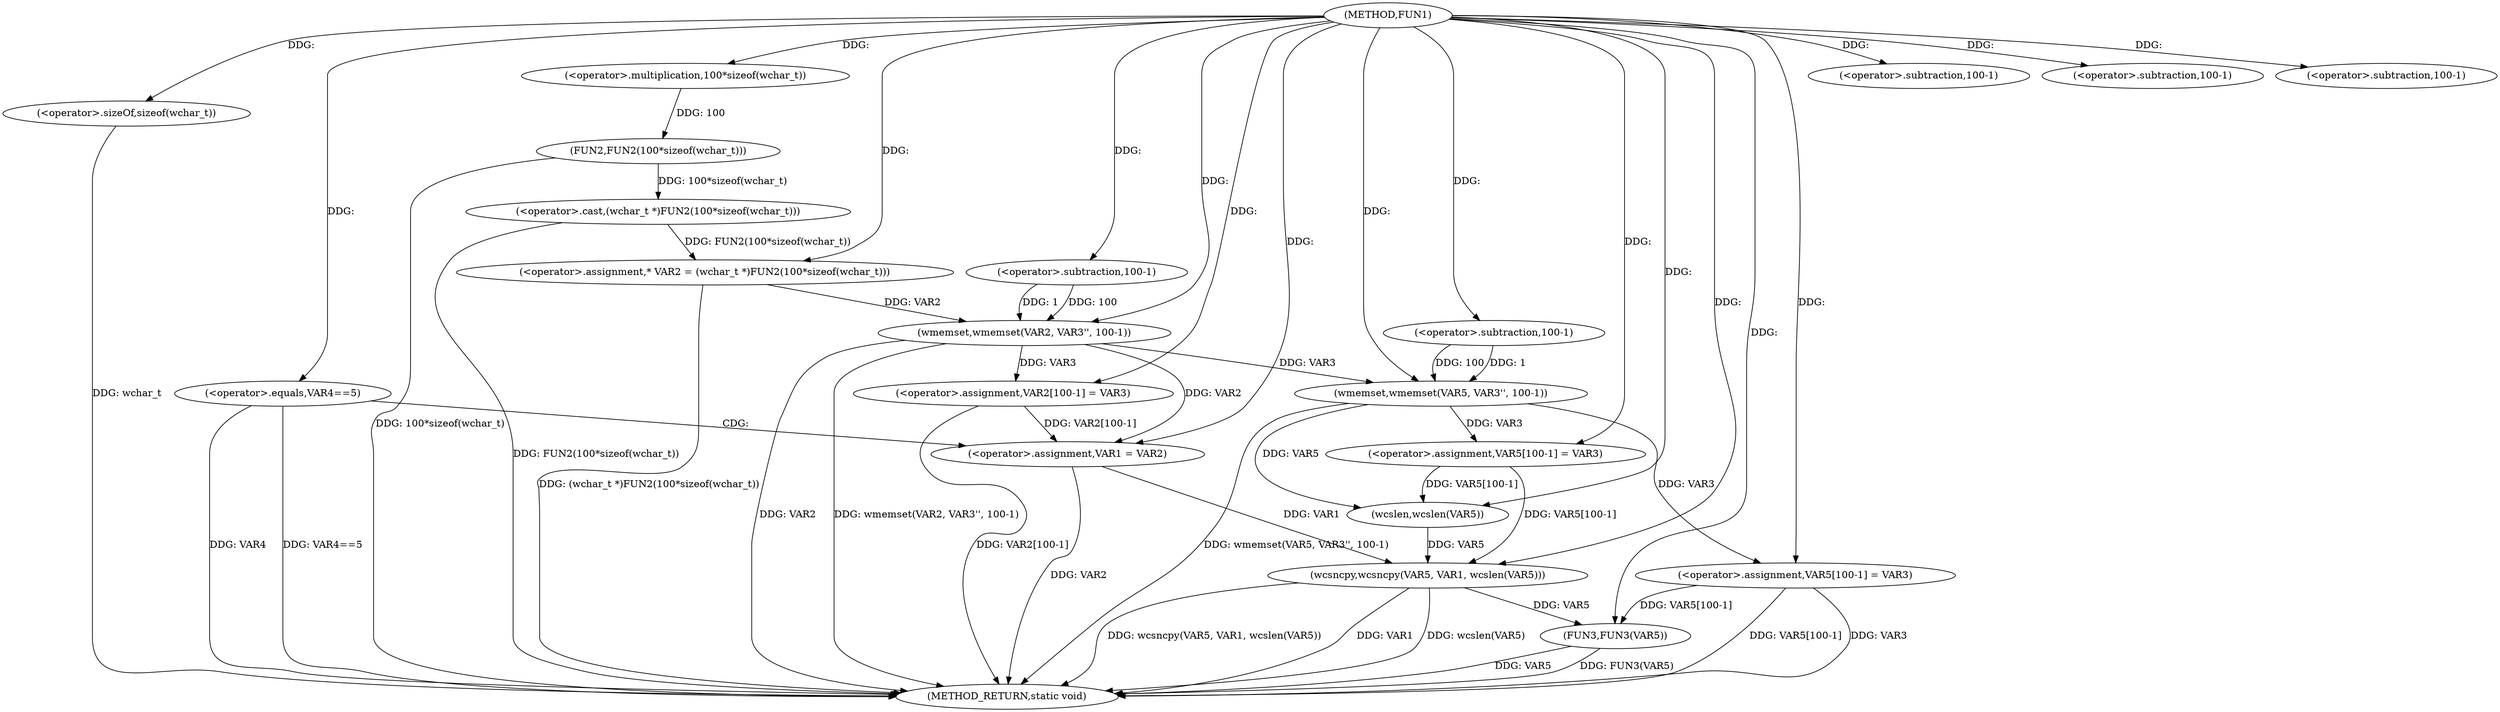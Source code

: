 digraph FUN1 {  
"1000100" [label = "(METHOD,FUN1)" ]
"1000163" [label = "(METHOD_RETURN,static void)" ]
"1000104" [label = "(<operator>.assignment,* VAR2 = (wchar_t *)FUN2(100*sizeof(wchar_t)))" ]
"1000106" [label = "(<operator>.cast,(wchar_t *)FUN2(100*sizeof(wchar_t)))" ]
"1000108" [label = "(FUN2,FUN2(100*sizeof(wchar_t)))" ]
"1000109" [label = "(<operator>.multiplication,100*sizeof(wchar_t))" ]
"1000111" [label = "(<operator>.sizeOf,sizeof(wchar_t))" ]
"1000113" [label = "(wmemset,wmemset(VAR2, VAR3'', 100-1))" ]
"1000116" [label = "(<operator>.subtraction,100-1)" ]
"1000119" [label = "(<operator>.assignment,VAR2[100-1] = VAR3)" ]
"1000122" [label = "(<operator>.subtraction,100-1)" ]
"1000127" [label = "(<operator>.equals,VAR4==5)" ]
"1000131" [label = "(<operator>.assignment,VAR1 = VAR2)" ]
"1000136" [label = "(wmemset,wmemset(VAR5, VAR3'', 100-1))" ]
"1000139" [label = "(<operator>.subtraction,100-1)" ]
"1000142" [label = "(<operator>.assignment,VAR5[100-1] = VAR3)" ]
"1000145" [label = "(<operator>.subtraction,100-1)" ]
"1000149" [label = "(wcsncpy,wcsncpy(VAR5, VAR1, wcslen(VAR5)))" ]
"1000152" [label = "(wcslen,wcslen(VAR5))" ]
"1000154" [label = "(<operator>.assignment,VAR5[100-1] = VAR3)" ]
"1000157" [label = "(<operator>.subtraction,100-1)" ]
"1000161" [label = "(FUN3,FUN3(VAR5))" ]
  "1000106" -> "1000163"  [ label = "DDG: FUN2(100*sizeof(wchar_t))"] 
  "1000149" -> "1000163"  [ label = "DDG: VAR1"] 
  "1000149" -> "1000163"  [ label = "DDG: wcslen(VAR5)"] 
  "1000154" -> "1000163"  [ label = "DDG: VAR5[100-1]"] 
  "1000149" -> "1000163"  [ label = "DDG: wcsncpy(VAR5, VAR1, wcslen(VAR5))"] 
  "1000127" -> "1000163"  [ label = "DDG: VAR4==5"] 
  "1000136" -> "1000163"  [ label = "DDG: wmemset(VAR5, VAR3'', 100-1)"] 
  "1000127" -> "1000163"  [ label = "DDG: VAR4"] 
  "1000161" -> "1000163"  [ label = "DDG: VAR5"] 
  "1000113" -> "1000163"  [ label = "DDG: VAR2"] 
  "1000154" -> "1000163"  [ label = "DDG: VAR3"] 
  "1000131" -> "1000163"  [ label = "DDG: VAR2"] 
  "1000111" -> "1000163"  [ label = "DDG: wchar_t"] 
  "1000113" -> "1000163"  [ label = "DDG: wmemset(VAR2, VAR3'', 100-1)"] 
  "1000119" -> "1000163"  [ label = "DDG: VAR2[100-1]"] 
  "1000161" -> "1000163"  [ label = "DDG: FUN3(VAR5)"] 
  "1000104" -> "1000163"  [ label = "DDG: (wchar_t *)FUN2(100*sizeof(wchar_t))"] 
  "1000108" -> "1000163"  [ label = "DDG: 100*sizeof(wchar_t)"] 
  "1000106" -> "1000104"  [ label = "DDG: FUN2(100*sizeof(wchar_t))"] 
  "1000100" -> "1000104"  [ label = "DDG: "] 
  "1000108" -> "1000106"  [ label = "DDG: 100*sizeof(wchar_t)"] 
  "1000109" -> "1000108"  [ label = "DDG: 100"] 
  "1000100" -> "1000109"  [ label = "DDG: "] 
  "1000100" -> "1000111"  [ label = "DDG: "] 
  "1000104" -> "1000113"  [ label = "DDG: VAR2"] 
  "1000100" -> "1000113"  [ label = "DDG: "] 
  "1000116" -> "1000113"  [ label = "DDG: 100"] 
  "1000116" -> "1000113"  [ label = "DDG: 1"] 
  "1000100" -> "1000116"  [ label = "DDG: "] 
  "1000113" -> "1000119"  [ label = "DDG: VAR3"] 
  "1000100" -> "1000119"  [ label = "DDG: "] 
  "1000100" -> "1000122"  [ label = "DDG: "] 
  "1000100" -> "1000127"  [ label = "DDG: "] 
  "1000113" -> "1000131"  [ label = "DDG: VAR2"] 
  "1000119" -> "1000131"  [ label = "DDG: VAR2[100-1]"] 
  "1000100" -> "1000131"  [ label = "DDG: "] 
  "1000100" -> "1000136"  [ label = "DDG: "] 
  "1000113" -> "1000136"  [ label = "DDG: VAR3"] 
  "1000139" -> "1000136"  [ label = "DDG: 100"] 
  "1000139" -> "1000136"  [ label = "DDG: 1"] 
  "1000100" -> "1000139"  [ label = "DDG: "] 
  "1000136" -> "1000142"  [ label = "DDG: VAR3"] 
  "1000100" -> "1000142"  [ label = "DDG: "] 
  "1000100" -> "1000145"  [ label = "DDG: "] 
  "1000152" -> "1000149"  [ label = "DDG: VAR5"] 
  "1000142" -> "1000149"  [ label = "DDG: VAR5[100-1]"] 
  "1000100" -> "1000149"  [ label = "DDG: "] 
  "1000131" -> "1000149"  [ label = "DDG: VAR1"] 
  "1000142" -> "1000152"  [ label = "DDG: VAR5[100-1]"] 
  "1000136" -> "1000152"  [ label = "DDG: VAR5"] 
  "1000100" -> "1000152"  [ label = "DDG: "] 
  "1000100" -> "1000154"  [ label = "DDG: "] 
  "1000136" -> "1000154"  [ label = "DDG: VAR3"] 
  "1000100" -> "1000157"  [ label = "DDG: "] 
  "1000154" -> "1000161"  [ label = "DDG: VAR5[100-1]"] 
  "1000149" -> "1000161"  [ label = "DDG: VAR5"] 
  "1000100" -> "1000161"  [ label = "DDG: "] 
  "1000127" -> "1000131"  [ label = "CDG: "] 
}
